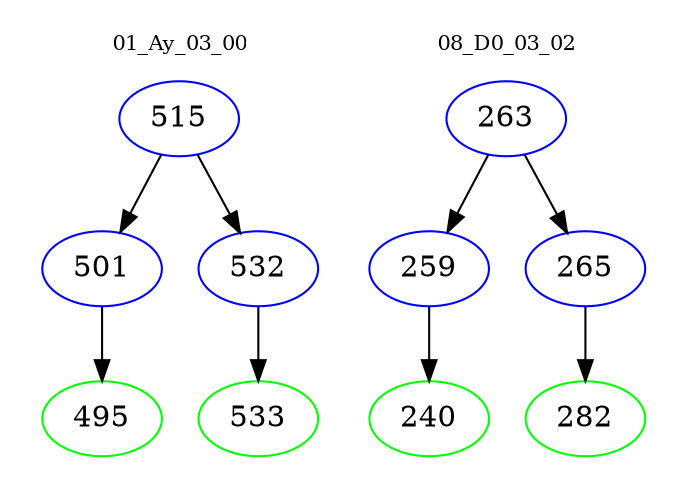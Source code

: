 digraph{
subgraph cluster_0 {
color = white
label = "01_Ay_03_00";
fontsize=10;
T0_515 [label="515", color="blue"]
T0_515 -> T0_501 [color="black"]
T0_501 [label="501", color="blue"]
T0_501 -> T0_495 [color="black"]
T0_495 [label="495", color="green"]
T0_515 -> T0_532 [color="black"]
T0_532 [label="532", color="blue"]
T0_532 -> T0_533 [color="black"]
T0_533 [label="533", color="green"]
}
subgraph cluster_1 {
color = white
label = "08_D0_03_02";
fontsize=10;
T1_263 [label="263", color="blue"]
T1_263 -> T1_259 [color="black"]
T1_259 [label="259", color="blue"]
T1_259 -> T1_240 [color="black"]
T1_240 [label="240", color="green"]
T1_263 -> T1_265 [color="black"]
T1_265 [label="265", color="blue"]
T1_265 -> T1_282 [color="black"]
T1_282 [label="282", color="green"]
}
}

